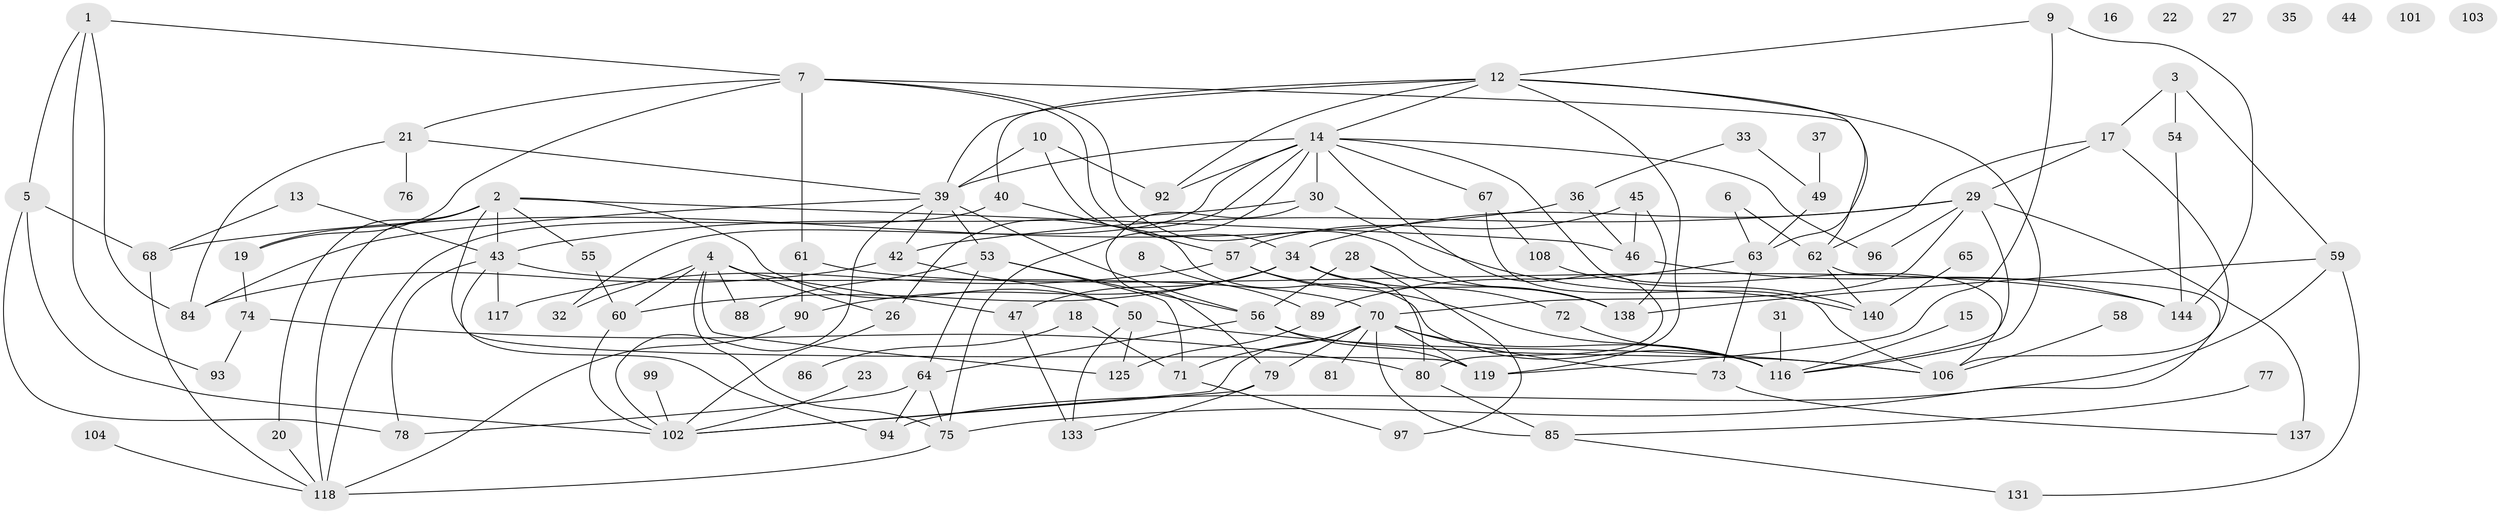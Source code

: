 // Generated by graph-tools (version 1.1) at 2025/23/03/03/25 07:23:27]
// undirected, 100 vertices, 171 edges
graph export_dot {
graph [start="1"]
  node [color=gray90,style=filled];
  1;
  2 [super="+143"];
  3 [super="+52"];
  4 [super="+11"];
  5 [super="+25"];
  6;
  7 [super="+95"];
  8;
  9 [super="+100"];
  10;
  12 [super="+24"];
  13;
  14 [super="+38"];
  15;
  16;
  17 [super="+48"];
  18;
  19;
  20 [super="+136"];
  21 [super="+107"];
  22;
  23;
  26;
  27;
  28 [super="+113"];
  29 [super="+51"];
  30 [super="+128"];
  31;
  32;
  33;
  34 [super="+109"];
  35;
  36 [super="+142"];
  37;
  39 [super="+120"];
  40 [super="+41"];
  42;
  43 [super="+123"];
  44;
  45;
  46 [super="+98"];
  47;
  49;
  50 [super="+83"];
  53 [super="+87"];
  54 [super="+126"];
  55;
  56 [super="+115"];
  57 [super="+66"];
  58;
  59 [super="+129"];
  60 [super="+82"];
  61;
  62 [super="+122"];
  63 [super="+69"];
  64;
  65 [super="+110"];
  67;
  68;
  70 [super="+91"];
  71;
  72;
  73;
  74 [super="+121"];
  75 [super="+127"];
  76 [super="+135"];
  77;
  78;
  79;
  80 [super="+105"];
  81;
  84 [super="+134"];
  85 [super="+112"];
  86;
  88;
  89;
  90;
  92 [super="+111"];
  93;
  94 [super="+132"];
  96;
  97;
  99;
  101;
  102 [super="+114"];
  103;
  104;
  106 [super="+141"];
  108;
  116 [super="+124"];
  117;
  118 [super="+130"];
  119;
  125;
  131;
  133;
  137;
  138 [super="+139"];
  140;
  144;
  1 -- 84;
  1 -- 93;
  1 -- 5;
  1 -- 7;
  2 -- 20;
  2 -- 50;
  2 -- 55;
  2 -- 43;
  2 -- 19;
  2 -- 118;
  2 -- 119;
  2 -- 46;
  3 -- 54;
  3 -- 17;
  3 -- 59;
  4 -- 32;
  4 -- 47;
  4 -- 60;
  4 -- 125;
  4 -- 88;
  4 -- 26;
  4 -- 75;
  5 -- 78;
  5 -- 102;
  5 -- 68;
  6 -- 62;
  6 -- 63;
  7 -- 61;
  7 -- 19;
  7 -- 138;
  7 -- 62;
  7 -- 21;
  7 -- 34;
  8 -- 89;
  9 -- 12;
  9 -- 119;
  9 -- 144;
  10 -- 92;
  10 -- 39;
  10 -- 116;
  12 -- 116;
  12 -- 119;
  12 -- 92;
  12 -- 40;
  12 -- 14;
  12 -- 63;
  12 -- 39;
  13 -- 43;
  13 -- 68;
  14 -- 32;
  14 -- 75;
  14 -- 92;
  14 -- 96;
  14 -- 67;
  14 -- 30;
  14 -- 26;
  14 -- 106;
  14 -- 80;
  14 -- 39;
  15 -- 116;
  17 -- 62;
  17 -- 29;
  17 -- 106;
  18 -- 71;
  18 -- 86;
  19 -- 74;
  20 -- 118;
  21 -- 39;
  21 -- 84;
  21 -- 76;
  23 -- 102;
  26 -- 102;
  28 -- 138;
  28 -- 56 [weight=2];
  28 -- 97;
  29 -- 116;
  29 -- 96;
  29 -- 34 [weight=2];
  29 -- 70;
  29 -- 137;
  29 -- 42;
  30 -- 43;
  30 -- 79;
  30 -- 140;
  31 -- 116;
  33 -- 36;
  33 -- 49;
  34 -- 90;
  34 -- 138;
  34 -- 60;
  34 -- 80;
  34 -- 47;
  36 -- 46;
  36 -- 68;
  37 -- 49;
  39 -- 42;
  39 -- 102;
  39 -- 84;
  39 -- 53;
  39 -- 56;
  40 -- 118;
  40 -- 57;
  42 -- 50;
  42 -- 84;
  43 -- 78;
  43 -- 117;
  43 -- 70;
  43 -- 94;
  45 -- 46;
  45 -- 138;
  45 -- 57;
  46 -- 144;
  47 -- 133;
  49 -- 63;
  50 -- 106;
  50 -- 125;
  50 -- 133;
  53 -- 64;
  53 -- 71;
  53 -- 88;
  53 -- 56 [weight=2];
  54 -- 144;
  55 -- 60;
  56 -- 64;
  56 -- 119;
  56 -- 106;
  57 -- 116;
  57 -- 117;
  57 -- 72;
  58 -- 106;
  59 -- 138;
  59 -- 131;
  59 -- 94;
  60 -- 102;
  61 -- 90;
  61 -- 144;
  62 -- 75;
  62 -- 140;
  63 -- 73;
  63 -- 89;
  64 -- 75;
  64 -- 78;
  64 -- 94;
  65 -- 140;
  67 -- 106;
  67 -- 108;
  68 -- 118;
  70 -- 79;
  70 -- 81;
  70 -- 116;
  70 -- 119;
  70 -- 85;
  70 -- 71;
  70 -- 102;
  70 -- 73;
  71 -- 97;
  72 -- 116;
  73 -- 137;
  74 -- 80;
  74 -- 93;
  75 -- 118;
  77 -- 85;
  79 -- 102;
  79 -- 133;
  80 -- 85;
  85 -- 131;
  89 -- 125;
  90 -- 118;
  99 -- 102;
  104 -- 118;
  108 -- 140;
}
